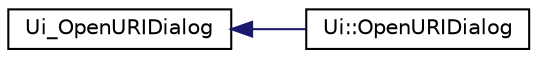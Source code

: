 digraph "Graphical Class Hierarchy"
{
 // LATEX_PDF_SIZE
  edge [fontname="Helvetica",fontsize="10",labelfontname="Helvetica",labelfontsize="10"];
  node [fontname="Helvetica",fontsize="10",shape=record];
  rankdir="LR";
  Node0 [label="Ui_OpenURIDialog",height=0.2,width=0.4,color="black", fillcolor="white", style="filled",URL="$class_ui___open_u_r_i_dialog.html",tooltip=" "];
  Node0 -> Node1 [dir="back",color="midnightblue",fontsize="10",style="solid",fontname="Helvetica"];
  Node1 [label="Ui::OpenURIDialog",height=0.2,width=0.4,color="black", fillcolor="white", style="filled",URL="$class_ui_1_1_open_u_r_i_dialog.html",tooltip=" "];
}
